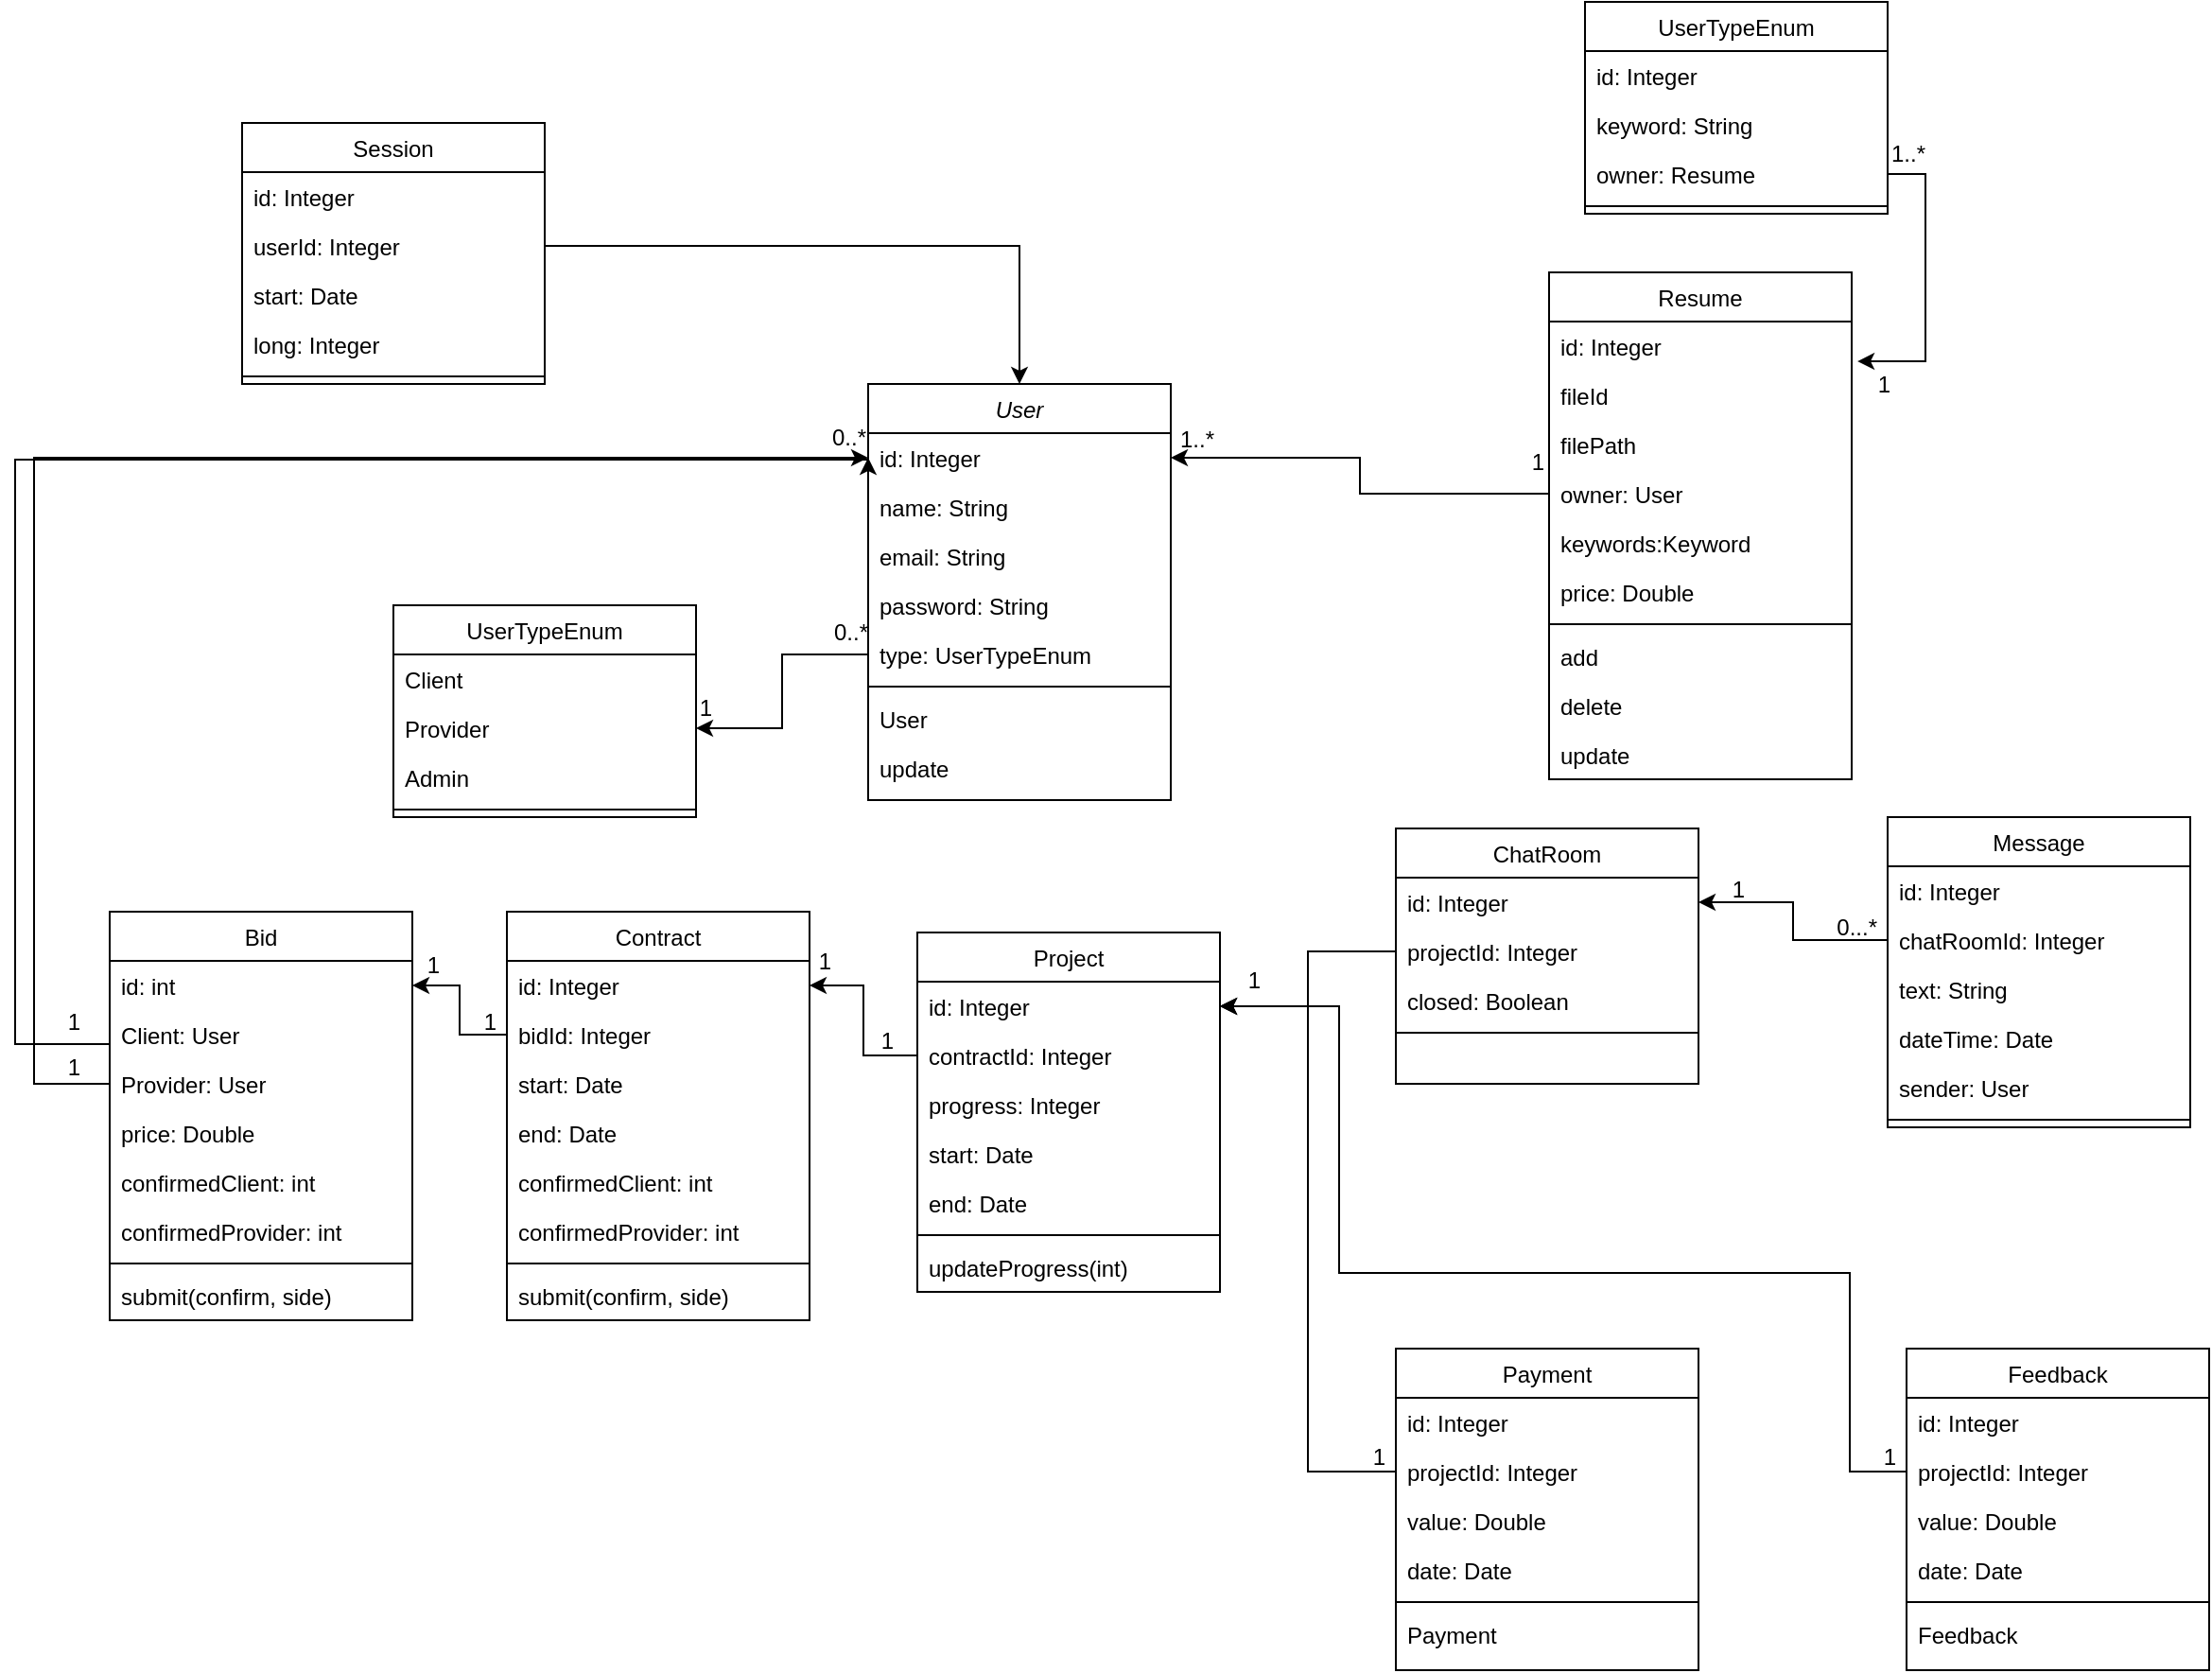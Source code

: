 <mxfile version="20.3.0" type="device"><diagram id="C5RBs43oDa-KdzZeNtuy" name="Page-1"><mxGraphModel dx="1422" dy="2034" grid="1" gridSize="10" guides="1" tooltips="1" connect="1" arrows="1" fold="1" page="1" pageScale="1" pageWidth="827" pageHeight="1169" math="0" shadow="0"><root><mxCell id="WIyWlLk6GJQsqaUBKTNV-0"/><mxCell id="WIyWlLk6GJQsqaUBKTNV-1" parent="WIyWlLk6GJQsqaUBKTNV-0"/><mxCell id="aTwOz52_rUfv6Ey9VNId-8" style="edgeStyle=orthogonalEdgeStyle;rounded=0;orthogonalLoop=1;jettySize=auto;html=1;entryX=1;entryY=0.5;entryDx=0;entryDy=0;exitX=0;exitY=0.5;exitDx=0;exitDy=0;" edge="1" parent="WIyWlLk6GJQsqaUBKTNV-1" source="aTwOz52_rUfv6Ey9VNId-9" target="aTwOz52_rUfv6Ey9VNId-6"><mxGeometry relative="1" as="geometry"/></mxCell><mxCell id="zkfFHV4jXpPFQw0GAbJ--0" value="User" style="swimlane;fontStyle=2;align=center;verticalAlign=top;childLayout=stackLayout;horizontal=1;startSize=26;horizontalStack=0;resizeParent=1;resizeLast=0;collapsible=1;marginBottom=0;rounded=0;shadow=0;strokeWidth=1;" parent="WIyWlLk6GJQsqaUBKTNV-1" vertex="1"><mxGeometry x="481" y="90" width="160" height="220" as="geometry"><mxRectangle x="230" y="140" width="160" height="26" as="alternateBounds"/></mxGeometry></mxCell><mxCell id="zkfFHV4jXpPFQw0GAbJ--1" value="id: Integer" style="text;align=left;verticalAlign=top;spacingLeft=4;spacingRight=4;overflow=hidden;rotatable=0;points=[[0,0.5],[1,0.5]];portConstraint=eastwest;" parent="zkfFHV4jXpPFQw0GAbJ--0" vertex="1"><mxGeometry y="26" width="160" height="26" as="geometry"/></mxCell><mxCell id="aTwOz52_rUfv6Ey9VNId-24" value="name: String" style="text;align=left;verticalAlign=top;spacingLeft=4;spacingRight=4;overflow=hidden;rotatable=0;points=[[0,0.5],[1,0.5]];portConstraint=eastwest;" vertex="1" parent="zkfFHV4jXpPFQw0GAbJ--0"><mxGeometry y="52" width="160" height="26" as="geometry"/></mxCell><mxCell id="zkfFHV4jXpPFQw0GAbJ--2" value="email: String" style="text;align=left;verticalAlign=top;spacingLeft=4;spacingRight=4;overflow=hidden;rotatable=0;points=[[0,0.5],[1,0.5]];portConstraint=eastwest;rounded=0;shadow=0;html=0;" parent="zkfFHV4jXpPFQw0GAbJ--0" vertex="1"><mxGeometry y="78" width="160" height="26" as="geometry"/></mxCell><mxCell id="zkfFHV4jXpPFQw0GAbJ--3" value="password: String" style="text;align=left;verticalAlign=top;spacingLeft=4;spacingRight=4;overflow=hidden;rotatable=0;points=[[0,0.5],[1,0.5]];portConstraint=eastwest;rounded=0;shadow=0;html=0;" parent="zkfFHV4jXpPFQw0GAbJ--0" vertex="1"><mxGeometry y="104" width="160" height="26" as="geometry"/></mxCell><mxCell id="aTwOz52_rUfv6Ey9VNId-9" value="type: UserTypeEnum" style="text;align=left;verticalAlign=top;spacingLeft=4;spacingRight=4;overflow=hidden;rotatable=0;points=[[0,0.5],[1,0.5]];portConstraint=eastwest;rounded=0;shadow=0;html=0;" vertex="1" parent="zkfFHV4jXpPFQw0GAbJ--0"><mxGeometry y="130" width="160" height="26" as="geometry"/></mxCell><mxCell id="zkfFHV4jXpPFQw0GAbJ--4" value="" style="line;html=1;strokeWidth=1;align=left;verticalAlign=middle;spacingTop=-1;spacingLeft=3;spacingRight=3;rotatable=0;labelPosition=right;points=[];portConstraint=eastwest;" parent="zkfFHV4jXpPFQw0GAbJ--0" vertex="1"><mxGeometry y="156" width="160" height="8" as="geometry"/></mxCell><mxCell id="aTwOz52_rUfv6Ey9VNId-0" value="User" style="text;align=left;verticalAlign=top;spacingLeft=4;spacingRight=4;overflow=hidden;rotatable=0;points=[[0,0.5],[1,0.5]];portConstraint=eastwest;" vertex="1" parent="zkfFHV4jXpPFQw0GAbJ--0"><mxGeometry y="164" width="160" height="26" as="geometry"/></mxCell><mxCell id="zkfFHV4jXpPFQw0GAbJ--5" value="update" style="text;align=left;verticalAlign=top;spacingLeft=4;spacingRight=4;overflow=hidden;rotatable=0;points=[[0,0.5],[1,0.5]];portConstraint=eastwest;" parent="zkfFHV4jXpPFQw0GAbJ--0" vertex="1"><mxGeometry y="190" width="160" height="26" as="geometry"/></mxCell><mxCell id="zkfFHV4jXpPFQw0GAbJ--6" value="Bid" style="swimlane;fontStyle=0;align=center;verticalAlign=top;childLayout=stackLayout;horizontal=1;startSize=26;horizontalStack=0;resizeParent=1;resizeLast=0;collapsible=1;marginBottom=0;rounded=0;shadow=0;strokeWidth=1;" parent="WIyWlLk6GJQsqaUBKTNV-1" vertex="1"><mxGeometry x="80" y="369" width="160" height="216" as="geometry"><mxRectangle x="130" y="380" width="160" height="26" as="alternateBounds"/></mxGeometry></mxCell><mxCell id="aTwOz52_rUfv6Ey9VNId-40" value="id: int" style="text;align=left;verticalAlign=top;spacingLeft=4;spacingRight=4;overflow=hidden;rotatable=0;points=[[0,0.5],[1,0.5]];portConstraint=eastwest;" vertex="1" parent="zkfFHV4jXpPFQw0GAbJ--6"><mxGeometry y="26" width="160" height="26" as="geometry"/></mxCell><mxCell id="zkfFHV4jXpPFQw0GAbJ--7" value="Client: User" style="text;align=left;verticalAlign=top;spacingLeft=4;spacingRight=4;overflow=hidden;rotatable=0;points=[[0,0.5],[1,0.5]];portConstraint=eastwest;" parent="zkfFHV4jXpPFQw0GAbJ--6" vertex="1"><mxGeometry y="52" width="160" height="26" as="geometry"/></mxCell><mxCell id="zkfFHV4jXpPFQw0GAbJ--8" value="Provider: User" style="text;align=left;verticalAlign=top;spacingLeft=4;spacingRight=4;overflow=hidden;rotatable=0;points=[[0,0.5],[1,0.5]];portConstraint=eastwest;rounded=0;shadow=0;html=0;" parent="zkfFHV4jXpPFQw0GAbJ--6" vertex="1"><mxGeometry y="78" width="160" height="26" as="geometry"/></mxCell><mxCell id="aTwOz52_rUfv6Ey9VNId-28" value="price: Double" style="text;align=left;verticalAlign=top;spacingLeft=4;spacingRight=4;overflow=hidden;rotatable=0;points=[[0,0.5],[1,0.5]];portConstraint=eastwest;" vertex="1" parent="zkfFHV4jXpPFQw0GAbJ--6"><mxGeometry y="104" width="160" height="26" as="geometry"/></mxCell><mxCell id="aTwOz52_rUfv6Ey9VNId-29" value="confirmedClient: int" style="text;align=left;verticalAlign=top;spacingLeft=4;spacingRight=4;overflow=hidden;rotatable=0;points=[[0,0.5],[1,0.5]];portConstraint=eastwest;" vertex="1" parent="zkfFHV4jXpPFQw0GAbJ--6"><mxGeometry y="130" width="160" height="26" as="geometry"/></mxCell><mxCell id="aTwOz52_rUfv6Ey9VNId-30" value="confirmedProvider: int" style="text;align=left;verticalAlign=top;spacingLeft=4;spacingRight=4;overflow=hidden;rotatable=0;points=[[0,0.5],[1,0.5]];portConstraint=eastwest;" vertex="1" parent="zkfFHV4jXpPFQw0GAbJ--6"><mxGeometry y="156" width="160" height="26" as="geometry"/></mxCell><mxCell id="zkfFHV4jXpPFQw0GAbJ--9" value="" style="line;html=1;strokeWidth=1;align=left;verticalAlign=middle;spacingTop=-1;spacingLeft=3;spacingRight=3;rotatable=0;labelPosition=right;points=[];portConstraint=eastwest;" parent="zkfFHV4jXpPFQw0GAbJ--6" vertex="1"><mxGeometry y="182" width="160" height="8" as="geometry"/></mxCell><mxCell id="zkfFHV4jXpPFQw0GAbJ--10" value="submit(confirm, side)" style="text;align=left;verticalAlign=top;spacingLeft=4;spacingRight=4;overflow=hidden;rotatable=0;points=[[0,0.5],[1,0.5]];portConstraint=eastwest;fontStyle=0" parent="zkfFHV4jXpPFQw0GAbJ--6" vertex="1"><mxGeometry y="190" width="160" height="26" as="geometry"/></mxCell><mxCell id="zkfFHV4jXpPFQw0GAbJ--17" value="Resume" style="swimlane;fontStyle=0;align=center;verticalAlign=top;childLayout=stackLayout;horizontal=1;startSize=26;horizontalStack=0;resizeParent=1;resizeLast=0;collapsible=1;marginBottom=0;rounded=0;shadow=0;strokeWidth=1;" parent="WIyWlLk6GJQsqaUBKTNV-1" vertex="1"><mxGeometry x="841" y="31" width="160" height="268" as="geometry"><mxRectangle x="550" y="140" width="160" height="26" as="alternateBounds"/></mxGeometry></mxCell><mxCell id="aTwOz52_rUfv6Ey9VNId-20" value="id: Integer" style="text;align=left;verticalAlign=top;spacingLeft=4;spacingRight=4;overflow=hidden;rotatable=0;points=[[0,0.5],[1,0.5]];portConstraint=eastwest;" vertex="1" parent="zkfFHV4jXpPFQw0GAbJ--17"><mxGeometry y="26" width="160" height="26" as="geometry"/></mxCell><mxCell id="zkfFHV4jXpPFQw0GAbJ--18" value="fileId" style="text;align=left;verticalAlign=top;spacingLeft=4;spacingRight=4;overflow=hidden;rotatable=0;points=[[0,0.5],[1,0.5]];portConstraint=eastwest;" parent="zkfFHV4jXpPFQw0GAbJ--17" vertex="1"><mxGeometry y="52" width="160" height="26" as="geometry"/></mxCell><mxCell id="zkfFHV4jXpPFQw0GAbJ--19" value="filePath" style="text;align=left;verticalAlign=top;spacingLeft=4;spacingRight=4;overflow=hidden;rotatable=0;points=[[0,0.5],[1,0.5]];portConstraint=eastwest;rounded=0;shadow=0;html=0;" parent="zkfFHV4jXpPFQw0GAbJ--17" vertex="1"><mxGeometry y="78" width="160" height="26" as="geometry"/></mxCell><mxCell id="zkfFHV4jXpPFQw0GAbJ--20" value="owner: User" style="text;align=left;verticalAlign=top;spacingLeft=4;spacingRight=4;overflow=hidden;rotatable=0;points=[[0,0.5],[1,0.5]];portConstraint=eastwest;rounded=0;shadow=0;html=0;" parent="zkfFHV4jXpPFQw0GAbJ--17" vertex="1"><mxGeometry y="104" width="160" height="26" as="geometry"/></mxCell><mxCell id="aTwOz52_rUfv6Ey9VNId-14" value="keywords:Keyword" style="text;align=left;verticalAlign=top;spacingLeft=4;spacingRight=4;overflow=hidden;rotatable=0;points=[[0,0.5],[1,0.5]];portConstraint=eastwest;rounded=0;shadow=0;html=0;" vertex="1" parent="zkfFHV4jXpPFQw0GAbJ--17"><mxGeometry y="130" width="160" height="26" as="geometry"/></mxCell><mxCell id="aTwOz52_rUfv6Ey9VNId-27" value="price: Double" style="text;align=left;verticalAlign=top;spacingLeft=4;spacingRight=4;overflow=hidden;rotatable=0;points=[[0,0.5],[1,0.5]];portConstraint=eastwest;" vertex="1" parent="zkfFHV4jXpPFQw0GAbJ--17"><mxGeometry y="156" width="160" height="26" as="geometry"/></mxCell><mxCell id="zkfFHV4jXpPFQw0GAbJ--23" value="" style="line;html=1;strokeWidth=1;align=left;verticalAlign=middle;spacingTop=-1;spacingLeft=3;spacingRight=3;rotatable=0;labelPosition=right;points=[];portConstraint=eastwest;" parent="zkfFHV4jXpPFQw0GAbJ--17" vertex="1"><mxGeometry y="182" width="160" height="8" as="geometry"/></mxCell><mxCell id="zkfFHV4jXpPFQw0GAbJ--24" value="add" style="text;align=left;verticalAlign=top;spacingLeft=4;spacingRight=4;overflow=hidden;rotatable=0;points=[[0,0.5],[1,0.5]];portConstraint=eastwest;" parent="zkfFHV4jXpPFQw0GAbJ--17" vertex="1"><mxGeometry y="190" width="160" height="26" as="geometry"/></mxCell><mxCell id="zkfFHV4jXpPFQw0GAbJ--25" value="delete" style="text;align=left;verticalAlign=top;spacingLeft=4;spacingRight=4;overflow=hidden;rotatable=0;points=[[0,0.5],[1,0.5]];portConstraint=eastwest;" parent="zkfFHV4jXpPFQw0GAbJ--17" vertex="1"><mxGeometry y="216" width="160" height="26" as="geometry"/></mxCell><mxCell id="aTwOz52_rUfv6Ey9VNId-13" value="update" style="text;align=left;verticalAlign=top;spacingLeft=4;spacingRight=4;overflow=hidden;rotatable=0;points=[[0,0.5],[1,0.5]];portConstraint=eastwest;" vertex="1" parent="zkfFHV4jXpPFQw0GAbJ--17"><mxGeometry y="242" width="160" height="26" as="geometry"/></mxCell><mxCell id="aTwOz52_rUfv6Ey9VNId-2" value="UserTypeEnum" style="swimlane;fontStyle=0;align=center;verticalAlign=top;childLayout=stackLayout;horizontal=1;startSize=26;horizontalStack=0;resizeParent=1;resizeLast=0;collapsible=1;marginBottom=0;rounded=0;shadow=0;strokeWidth=1;" vertex="1" parent="WIyWlLk6GJQsqaUBKTNV-1"><mxGeometry x="230" y="207" width="160" height="112" as="geometry"><mxRectangle x="340" y="380" width="170" height="26" as="alternateBounds"/></mxGeometry></mxCell><mxCell id="aTwOz52_rUfv6Ey9VNId-5" value="Client" style="text;align=left;verticalAlign=top;spacingLeft=4;spacingRight=4;overflow=hidden;rotatable=0;points=[[0,0.5],[1,0.5]];portConstraint=eastwest;rounded=0;shadow=0;html=0;" vertex="1" parent="aTwOz52_rUfv6Ey9VNId-2"><mxGeometry y="26" width="160" height="26" as="geometry"/></mxCell><mxCell id="aTwOz52_rUfv6Ey9VNId-6" value="Provider" style="text;align=left;verticalAlign=top;spacingLeft=4;spacingRight=4;overflow=hidden;rotatable=0;points=[[0,0.5],[1,0.5]];portConstraint=eastwest;rounded=0;shadow=0;html=0;" vertex="1" parent="aTwOz52_rUfv6Ey9VNId-2"><mxGeometry y="52" width="160" height="26" as="geometry"/></mxCell><mxCell id="aTwOz52_rUfv6Ey9VNId-7" value="Admin" style="text;align=left;verticalAlign=top;spacingLeft=4;spacingRight=4;overflow=hidden;rotatable=0;points=[[0,0.5],[1,0.5]];portConstraint=eastwest;rounded=0;shadow=0;html=0;" vertex="1" parent="aTwOz52_rUfv6Ey9VNId-2"><mxGeometry y="78" width="160" height="26" as="geometry"/></mxCell><mxCell id="aTwOz52_rUfv6Ey9VNId-4" value="" style="line;html=1;strokeWidth=1;align=left;verticalAlign=middle;spacingTop=-1;spacingLeft=3;spacingRight=3;rotatable=0;labelPosition=right;points=[];portConstraint=eastwest;" vertex="1" parent="aTwOz52_rUfv6Ey9VNId-2"><mxGeometry y="104" width="160" height="8" as="geometry"/></mxCell><mxCell id="aTwOz52_rUfv6Ey9VNId-11" value="1" style="resizable=0;align=right;verticalAlign=bottom;labelBackgroundColor=none;fontSize=12;" connectable="0" vertex="1" parent="WIyWlLk6GJQsqaUBKTNV-1"><mxGeometry x="400" y="270" as="geometry"/></mxCell><mxCell id="aTwOz52_rUfv6Ey9VNId-12" value="0..*" style="resizable=0;align=left;verticalAlign=bottom;labelBackgroundColor=none;fontSize=12;" connectable="0" vertex="1" parent="WIyWlLk6GJQsqaUBKTNV-1"><mxGeometry x="461" y="230" as="geometry"/></mxCell><mxCell id="aTwOz52_rUfv6Ey9VNId-15" value="UserTypeEnum" style="swimlane;fontStyle=0;align=center;verticalAlign=top;childLayout=stackLayout;horizontal=1;startSize=26;horizontalStack=0;resizeParent=1;resizeLast=0;collapsible=1;marginBottom=0;rounded=0;shadow=0;strokeWidth=1;" vertex="1" parent="WIyWlLk6GJQsqaUBKTNV-1"><mxGeometry x="860" y="-112" width="160" height="112" as="geometry"><mxRectangle x="340" y="380" width="170" height="26" as="alternateBounds"/></mxGeometry></mxCell><mxCell id="aTwOz52_rUfv6Ey9VNId-16" value="id: Integer" style="text;align=left;verticalAlign=top;spacingLeft=4;spacingRight=4;overflow=hidden;rotatable=0;points=[[0,0.5],[1,0.5]];portConstraint=eastwest;rounded=0;shadow=0;html=0;" vertex="1" parent="aTwOz52_rUfv6Ey9VNId-15"><mxGeometry y="26" width="160" height="26" as="geometry"/></mxCell><mxCell id="aTwOz52_rUfv6Ey9VNId-17" value="keyword: String" style="text;align=left;verticalAlign=top;spacingLeft=4;spacingRight=4;overflow=hidden;rotatable=0;points=[[0,0.5],[1,0.5]];portConstraint=eastwest;rounded=0;shadow=0;html=0;" vertex="1" parent="aTwOz52_rUfv6Ey9VNId-15"><mxGeometry y="52" width="160" height="26" as="geometry"/></mxCell><mxCell id="aTwOz52_rUfv6Ey9VNId-18" value="owner: Resume" style="text;align=left;verticalAlign=top;spacingLeft=4;spacingRight=4;overflow=hidden;rotatable=0;points=[[0,0.5],[1,0.5]];portConstraint=eastwest;rounded=0;shadow=0;html=0;" vertex="1" parent="aTwOz52_rUfv6Ey9VNId-15"><mxGeometry y="78" width="160" height="26" as="geometry"/></mxCell><mxCell id="aTwOz52_rUfv6Ey9VNId-19" value="" style="line;html=1;strokeWidth=1;align=left;verticalAlign=middle;spacingTop=-1;spacingLeft=3;spacingRight=3;rotatable=0;labelPosition=right;points=[];portConstraint=eastwest;" vertex="1" parent="aTwOz52_rUfv6Ey9VNId-15"><mxGeometry y="104" width="160" height="8" as="geometry"/></mxCell><mxCell id="aTwOz52_rUfv6Ey9VNId-21" style="edgeStyle=orthogonalEdgeStyle;rounded=0;orthogonalLoop=1;jettySize=auto;html=1;entryX=1.019;entryY=0.808;entryDx=0;entryDy=0;exitX=1;exitY=0.5;exitDx=0;exitDy=0;entryPerimeter=0;" edge="1" parent="WIyWlLk6GJQsqaUBKTNV-1" source="aTwOz52_rUfv6Ey9VNId-18" target="aTwOz52_rUfv6Ey9VNId-20"><mxGeometry relative="1" as="geometry"/></mxCell><mxCell id="aTwOz52_rUfv6Ey9VNId-22" value="1" style="resizable=0;align=right;verticalAlign=bottom;labelBackgroundColor=none;fontSize=12;" connectable="0" vertex="1" parent="WIyWlLk6GJQsqaUBKTNV-1"><mxGeometry x="1023" y="99" as="geometry"/></mxCell><mxCell id="aTwOz52_rUfv6Ey9VNId-23" value="1..*" style="resizable=0;align=left;verticalAlign=bottom;labelBackgroundColor=none;fontSize=12;" connectable="0" vertex="1" parent="WIyWlLk6GJQsqaUBKTNV-1"><mxGeometry x="960" y="10" as="geometry"><mxPoint x="60" y="-33" as="offset"/></mxGeometry></mxCell><mxCell id="aTwOz52_rUfv6Ey9VNId-25" style="edgeStyle=orthogonalEdgeStyle;rounded=0;orthogonalLoop=1;jettySize=auto;html=1;" edge="1" parent="WIyWlLk6GJQsqaUBKTNV-1" source="zkfFHV4jXpPFQw0GAbJ--20" target="zkfFHV4jXpPFQw0GAbJ--1"><mxGeometry relative="1" as="geometry"/></mxCell><mxCell id="aTwOz52_rUfv6Ey9VNId-31" style="edgeStyle=orthogonalEdgeStyle;rounded=0;orthogonalLoop=1;jettySize=auto;html=1;entryX=0;entryY=0.5;entryDx=0;entryDy=0;" edge="1" parent="WIyWlLk6GJQsqaUBKTNV-1" source="zkfFHV4jXpPFQw0GAbJ--7" target="zkfFHV4jXpPFQw0GAbJ--1"><mxGeometry relative="1" as="geometry"><Array as="points"><mxPoint x="30" y="439"/><mxPoint x="30" y="130"/></Array></mxGeometry></mxCell><mxCell id="aTwOz52_rUfv6Ey9VNId-34" value="1" style="resizable=0;align=right;verticalAlign=bottom;labelBackgroundColor=none;fontSize=12;" connectable="0" vertex="1" parent="WIyWlLk6GJQsqaUBKTNV-1"><mxGeometry x="840" y="140" as="geometry"/></mxCell><mxCell id="aTwOz52_rUfv6Ey9VNId-36" value="1..*" style="resizable=0;align=left;verticalAlign=bottom;labelBackgroundColor=none;fontSize=12;" connectable="0" vertex="1" parent="WIyWlLk6GJQsqaUBKTNV-1"><mxGeometry x="651" y="110" as="geometry"><mxPoint x="-7" y="18" as="offset"/></mxGeometry></mxCell><mxCell id="aTwOz52_rUfv6Ey9VNId-37" value="1" style="resizable=0;align=right;verticalAlign=bottom;labelBackgroundColor=none;fontSize=12;" connectable="0" vertex="1" parent="WIyWlLk6GJQsqaUBKTNV-1"><mxGeometry x="50" y="410" as="geometry"><mxPoint x="16" y="26" as="offset"/></mxGeometry></mxCell><mxCell id="aTwOz52_rUfv6Ey9VNId-38" value="1" style="resizable=0;align=right;verticalAlign=bottom;labelBackgroundColor=none;fontSize=12;" connectable="0" vertex="1" parent="WIyWlLk6GJQsqaUBKTNV-1"><mxGeometry x="66" y="460" as="geometry"/></mxCell><mxCell id="aTwOz52_rUfv6Ey9VNId-39" value="0..*" style="resizable=0;align=left;verticalAlign=bottom;labelBackgroundColor=none;fontSize=12;" connectable="0" vertex="1" parent="WIyWlLk6GJQsqaUBKTNV-1"><mxGeometry x="460" y="127" as="geometry"/></mxCell><mxCell id="aTwOz52_rUfv6Ey9VNId-42" value="Contract" style="swimlane;fontStyle=0;align=center;verticalAlign=top;childLayout=stackLayout;horizontal=1;startSize=26;horizontalStack=0;resizeParent=1;resizeLast=0;collapsible=1;marginBottom=0;rounded=0;shadow=0;strokeWidth=1;" vertex="1" parent="WIyWlLk6GJQsqaUBKTNV-1"><mxGeometry x="290" y="369" width="160" height="216" as="geometry"><mxRectangle x="130" y="380" width="160" height="26" as="alternateBounds"/></mxGeometry></mxCell><mxCell id="aTwOz52_rUfv6Ey9VNId-43" value="id: Integer" style="text;align=left;verticalAlign=top;spacingLeft=4;spacingRight=4;overflow=hidden;rotatable=0;points=[[0,0.5],[1,0.5]];portConstraint=eastwest;" vertex="1" parent="aTwOz52_rUfv6Ey9VNId-42"><mxGeometry y="26" width="160" height="26" as="geometry"/></mxCell><mxCell id="aTwOz52_rUfv6Ey9VNId-44" value="bidId: Integer" style="text;align=left;verticalAlign=top;spacingLeft=4;spacingRight=4;overflow=hidden;rotatable=0;points=[[0,0.5],[1,0.5]];portConstraint=eastwest;" vertex="1" parent="aTwOz52_rUfv6Ey9VNId-42"><mxGeometry y="52" width="160" height="26" as="geometry"/></mxCell><mxCell id="aTwOz52_rUfv6Ey9VNId-45" value="start: Date" style="text;align=left;verticalAlign=top;spacingLeft=4;spacingRight=4;overflow=hidden;rotatable=0;points=[[0,0.5],[1,0.5]];portConstraint=eastwest;rounded=0;shadow=0;html=0;" vertex="1" parent="aTwOz52_rUfv6Ey9VNId-42"><mxGeometry y="78" width="160" height="26" as="geometry"/></mxCell><mxCell id="aTwOz52_rUfv6Ey9VNId-46" value="end: Date" style="text;align=left;verticalAlign=top;spacingLeft=4;spacingRight=4;overflow=hidden;rotatable=0;points=[[0,0.5],[1,0.5]];portConstraint=eastwest;" vertex="1" parent="aTwOz52_rUfv6Ey9VNId-42"><mxGeometry y="104" width="160" height="26" as="geometry"/></mxCell><mxCell id="aTwOz52_rUfv6Ey9VNId-47" value="confirmedClient: int" style="text;align=left;verticalAlign=top;spacingLeft=4;spacingRight=4;overflow=hidden;rotatable=0;points=[[0,0.5],[1,0.5]];portConstraint=eastwest;" vertex="1" parent="aTwOz52_rUfv6Ey9VNId-42"><mxGeometry y="130" width="160" height="26" as="geometry"/></mxCell><mxCell id="aTwOz52_rUfv6Ey9VNId-48" value="confirmedProvider: int" style="text;align=left;verticalAlign=top;spacingLeft=4;spacingRight=4;overflow=hidden;rotatable=0;points=[[0,0.5],[1,0.5]];portConstraint=eastwest;" vertex="1" parent="aTwOz52_rUfv6Ey9VNId-42"><mxGeometry y="156" width="160" height="26" as="geometry"/></mxCell><mxCell id="aTwOz52_rUfv6Ey9VNId-49" value="" style="line;html=1;strokeWidth=1;align=left;verticalAlign=middle;spacingTop=-1;spacingLeft=3;spacingRight=3;rotatable=0;labelPosition=right;points=[];portConstraint=eastwest;" vertex="1" parent="aTwOz52_rUfv6Ey9VNId-42"><mxGeometry y="182" width="160" height="8" as="geometry"/></mxCell><mxCell id="aTwOz52_rUfv6Ey9VNId-50" value="submit(confirm, side)" style="text;align=left;verticalAlign=top;spacingLeft=4;spacingRight=4;overflow=hidden;rotatable=0;points=[[0,0.5],[1,0.5]];portConstraint=eastwest;fontStyle=0" vertex="1" parent="aTwOz52_rUfv6Ey9VNId-42"><mxGeometry y="190" width="160" height="26" as="geometry"/></mxCell><mxCell id="aTwOz52_rUfv6Ey9VNId-51" style="edgeStyle=orthogonalEdgeStyle;rounded=0;orthogonalLoop=1;jettySize=auto;html=1;entryX=1;entryY=0.5;entryDx=0;entryDy=0;" edge="1" parent="WIyWlLk6GJQsqaUBKTNV-1" source="aTwOz52_rUfv6Ey9VNId-44" target="aTwOz52_rUfv6Ey9VNId-40"><mxGeometry relative="1" as="geometry"/></mxCell><mxCell id="aTwOz52_rUfv6Ey9VNId-52" value="Project" style="swimlane;fontStyle=0;align=center;verticalAlign=top;childLayout=stackLayout;horizontal=1;startSize=26;horizontalStack=0;resizeParent=1;resizeLast=0;collapsible=1;marginBottom=0;rounded=0;shadow=0;strokeWidth=1;" vertex="1" parent="WIyWlLk6GJQsqaUBKTNV-1"><mxGeometry x="507" y="380" width="160" height="190" as="geometry"><mxRectangle x="130" y="380" width="160" height="26" as="alternateBounds"/></mxGeometry></mxCell><mxCell id="aTwOz52_rUfv6Ey9VNId-53" value="id: Integer" style="text;align=left;verticalAlign=top;spacingLeft=4;spacingRight=4;overflow=hidden;rotatable=0;points=[[0,0.5],[1,0.5]];portConstraint=eastwest;" vertex="1" parent="aTwOz52_rUfv6Ey9VNId-52"><mxGeometry y="26" width="160" height="26" as="geometry"/></mxCell><mxCell id="aTwOz52_rUfv6Ey9VNId-54" value="contractId: Integer" style="text;align=left;verticalAlign=top;spacingLeft=4;spacingRight=4;overflow=hidden;rotatable=0;points=[[0,0.5],[1,0.5]];portConstraint=eastwest;" vertex="1" parent="aTwOz52_rUfv6Ey9VNId-52"><mxGeometry y="52" width="160" height="26" as="geometry"/></mxCell><mxCell id="aTwOz52_rUfv6Ey9VNId-55" value="progress: Integer" style="text;align=left;verticalAlign=top;spacingLeft=4;spacingRight=4;overflow=hidden;rotatable=0;points=[[0,0.5],[1,0.5]];portConstraint=eastwest;rounded=0;shadow=0;html=0;" vertex="1" parent="aTwOz52_rUfv6Ey9VNId-52"><mxGeometry y="78" width="160" height="26" as="geometry"/></mxCell><mxCell id="aTwOz52_rUfv6Ey9VNId-56" value="start: Date" style="text;align=left;verticalAlign=top;spacingLeft=4;spacingRight=4;overflow=hidden;rotatable=0;points=[[0,0.5],[1,0.5]];portConstraint=eastwest;" vertex="1" parent="aTwOz52_rUfv6Ey9VNId-52"><mxGeometry y="104" width="160" height="26" as="geometry"/></mxCell><mxCell id="aTwOz52_rUfv6Ey9VNId-57" value="end: Date" style="text;align=left;verticalAlign=top;spacingLeft=4;spacingRight=4;overflow=hidden;rotatable=0;points=[[0,0.5],[1,0.5]];portConstraint=eastwest;" vertex="1" parent="aTwOz52_rUfv6Ey9VNId-52"><mxGeometry y="130" width="160" height="26" as="geometry"/></mxCell><mxCell id="aTwOz52_rUfv6Ey9VNId-59" value="" style="line;html=1;strokeWidth=1;align=left;verticalAlign=middle;spacingTop=-1;spacingLeft=3;spacingRight=3;rotatable=0;labelPosition=right;points=[];portConstraint=eastwest;" vertex="1" parent="aTwOz52_rUfv6Ey9VNId-52"><mxGeometry y="156" width="160" height="8" as="geometry"/></mxCell><mxCell id="aTwOz52_rUfv6Ey9VNId-60" value="updateProgress(int)" style="text;align=left;verticalAlign=top;spacingLeft=4;spacingRight=4;overflow=hidden;rotatable=0;points=[[0,0.5],[1,0.5]];portConstraint=eastwest;fontStyle=0" vertex="1" parent="aTwOz52_rUfv6Ey9VNId-52"><mxGeometry y="164" width="160" height="26" as="geometry"/></mxCell><mxCell id="aTwOz52_rUfv6Ey9VNId-61" style="edgeStyle=orthogonalEdgeStyle;rounded=0;orthogonalLoop=1;jettySize=auto;html=1;entryX=1;entryY=0.5;entryDx=0;entryDy=0;" edge="1" parent="WIyWlLk6GJQsqaUBKTNV-1" source="aTwOz52_rUfv6Ey9VNId-54" target="aTwOz52_rUfv6Ey9VNId-43"><mxGeometry relative="1" as="geometry"/></mxCell><mxCell id="aTwOz52_rUfv6Ey9VNId-62" value="Payment" style="swimlane;fontStyle=0;align=center;verticalAlign=top;childLayout=stackLayout;horizontal=1;startSize=26;horizontalStack=0;resizeParent=1;resizeLast=0;collapsible=1;marginBottom=0;rounded=0;shadow=0;strokeWidth=1;" vertex="1" parent="WIyWlLk6GJQsqaUBKTNV-1"><mxGeometry x="760" y="600" width="160" height="170" as="geometry"><mxRectangle x="130" y="380" width="160" height="26" as="alternateBounds"/></mxGeometry></mxCell><mxCell id="aTwOz52_rUfv6Ey9VNId-63" value="id: Integer" style="text;align=left;verticalAlign=top;spacingLeft=4;spacingRight=4;overflow=hidden;rotatable=0;points=[[0,0.5],[1,0.5]];portConstraint=eastwest;" vertex="1" parent="aTwOz52_rUfv6Ey9VNId-62"><mxGeometry y="26" width="160" height="26" as="geometry"/></mxCell><mxCell id="aTwOz52_rUfv6Ey9VNId-64" value="projectId: Integer" style="text;align=left;verticalAlign=top;spacingLeft=4;spacingRight=4;overflow=hidden;rotatable=0;points=[[0,0.5],[1,0.5]];portConstraint=eastwest;" vertex="1" parent="aTwOz52_rUfv6Ey9VNId-62"><mxGeometry y="52" width="160" height="26" as="geometry"/></mxCell><mxCell id="aTwOz52_rUfv6Ey9VNId-65" value="value: Double" style="text;align=left;verticalAlign=top;spacingLeft=4;spacingRight=4;overflow=hidden;rotatable=0;points=[[0,0.5],[1,0.5]];portConstraint=eastwest;rounded=0;shadow=0;html=0;" vertex="1" parent="aTwOz52_rUfv6Ey9VNId-62"><mxGeometry y="78" width="160" height="26" as="geometry"/></mxCell><mxCell id="aTwOz52_rUfv6Ey9VNId-66" value="date: Date" style="text;align=left;verticalAlign=top;spacingLeft=4;spacingRight=4;overflow=hidden;rotatable=0;points=[[0,0.5],[1,0.5]];portConstraint=eastwest;" vertex="1" parent="aTwOz52_rUfv6Ey9VNId-62"><mxGeometry y="104" width="160" height="26" as="geometry"/></mxCell><mxCell id="aTwOz52_rUfv6Ey9VNId-68" value="" style="line;html=1;strokeWidth=1;align=left;verticalAlign=middle;spacingTop=-1;spacingLeft=3;spacingRight=3;rotatable=0;labelPosition=right;points=[];portConstraint=eastwest;" vertex="1" parent="aTwOz52_rUfv6Ey9VNId-62"><mxGeometry y="130" width="160" height="8" as="geometry"/></mxCell><mxCell id="aTwOz52_rUfv6Ey9VNId-69" value="Payment" style="text;align=left;verticalAlign=top;spacingLeft=4;spacingRight=4;overflow=hidden;rotatable=0;points=[[0,0.5],[1,0.5]];portConstraint=eastwest;fontStyle=0" vertex="1" parent="aTwOz52_rUfv6Ey9VNId-62"><mxGeometry y="138" width="160" height="26" as="geometry"/></mxCell><mxCell id="aTwOz52_rUfv6Ey9VNId-70" style="edgeStyle=orthogonalEdgeStyle;rounded=0;orthogonalLoop=1;jettySize=auto;html=1;entryX=1;entryY=0.5;entryDx=0;entryDy=0;" edge="1" parent="WIyWlLk6GJQsqaUBKTNV-1" source="aTwOz52_rUfv6Ey9VNId-64" target="aTwOz52_rUfv6Ey9VNId-53"><mxGeometry relative="1" as="geometry"/></mxCell><mxCell id="aTwOz52_rUfv6Ey9VNId-71" value="1" style="resizable=0;align=right;verticalAlign=bottom;labelBackgroundColor=none;fontSize=12;" connectable="0" vertex="1" parent="WIyWlLk6GJQsqaUBKTNV-1"><mxGeometry x="270" y="410" as="geometry"><mxPoint x="16" y="26" as="offset"/></mxGeometry></mxCell><mxCell id="aTwOz52_rUfv6Ey9VNId-72" value="1" style="resizable=0;align=right;verticalAlign=bottom;labelBackgroundColor=none;fontSize=12;" connectable="0" vertex="1" parent="WIyWlLk6GJQsqaUBKTNV-1"><mxGeometry x="240" y="380" as="geometry"><mxPoint x="16" y="26" as="offset"/></mxGeometry></mxCell><mxCell id="aTwOz52_rUfv6Ey9VNId-73" value="1" style="resizable=0;align=right;verticalAlign=bottom;labelBackgroundColor=none;fontSize=12;" connectable="0" vertex="1" parent="WIyWlLk6GJQsqaUBKTNV-1"><mxGeometry x="447" y="378" as="geometry"><mxPoint x="16" y="26" as="offset"/></mxGeometry></mxCell><mxCell id="aTwOz52_rUfv6Ey9VNId-74" value="1" style="resizable=0;align=right;verticalAlign=bottom;labelBackgroundColor=none;fontSize=12;" connectable="0" vertex="1" parent="WIyWlLk6GJQsqaUBKTNV-1"><mxGeometry x="480" y="420" as="geometry"><mxPoint x="16" y="26" as="offset"/></mxGeometry></mxCell><mxCell id="aTwOz52_rUfv6Ey9VNId-75" value="1" style="resizable=0;align=right;verticalAlign=bottom;labelBackgroundColor=none;fontSize=12;" connectable="0" vertex="1" parent="WIyWlLk6GJQsqaUBKTNV-1"><mxGeometry x="674" y="388" as="geometry"><mxPoint x="16" y="26" as="offset"/></mxGeometry></mxCell><mxCell id="aTwOz52_rUfv6Ey9VNId-76" value="1" style="resizable=0;align=right;verticalAlign=bottom;labelBackgroundColor=none;fontSize=12;" connectable="0" vertex="1" parent="WIyWlLk6GJQsqaUBKTNV-1"><mxGeometry x="740" y="640" as="geometry"><mxPoint x="16" y="26" as="offset"/></mxGeometry></mxCell><mxCell id="aTwOz52_rUfv6Ey9VNId-77" value="ChatRoom" style="swimlane;fontStyle=0;align=center;verticalAlign=top;childLayout=stackLayout;horizontal=1;startSize=26;horizontalStack=0;resizeParent=1;resizeLast=0;collapsible=1;marginBottom=0;rounded=0;shadow=0;strokeWidth=1;" vertex="1" parent="WIyWlLk6GJQsqaUBKTNV-1"><mxGeometry x="760" y="325" width="160" height="135" as="geometry"><mxRectangle x="130" y="380" width="160" height="26" as="alternateBounds"/></mxGeometry></mxCell><mxCell id="aTwOz52_rUfv6Ey9VNId-78" value="id: Integer" style="text;align=left;verticalAlign=top;spacingLeft=4;spacingRight=4;overflow=hidden;rotatable=0;points=[[0,0.5],[1,0.5]];portConstraint=eastwest;" vertex="1" parent="aTwOz52_rUfv6Ey9VNId-77"><mxGeometry y="26" width="160" height="26" as="geometry"/></mxCell><mxCell id="aTwOz52_rUfv6Ey9VNId-79" value="projectId: Integer" style="text;align=left;verticalAlign=top;spacingLeft=4;spacingRight=4;overflow=hidden;rotatable=0;points=[[0,0.5],[1,0.5]];portConstraint=eastwest;" vertex="1" parent="aTwOz52_rUfv6Ey9VNId-77"><mxGeometry y="52" width="160" height="26" as="geometry"/></mxCell><mxCell id="aTwOz52_rUfv6Ey9VNId-81" value="closed: Boolean" style="text;align=left;verticalAlign=top;spacingLeft=4;spacingRight=4;overflow=hidden;rotatable=0;points=[[0,0.5],[1,0.5]];portConstraint=eastwest;" vertex="1" parent="aTwOz52_rUfv6Ey9VNId-77"><mxGeometry y="78" width="160" height="26" as="geometry"/></mxCell><mxCell id="aTwOz52_rUfv6Ey9VNId-82" value="" style="line;html=1;strokeWidth=1;align=left;verticalAlign=middle;spacingTop=-1;spacingLeft=3;spacingRight=3;rotatable=0;labelPosition=right;points=[];portConstraint=eastwest;" vertex="1" parent="aTwOz52_rUfv6Ey9VNId-77"><mxGeometry y="104" width="160" height="8" as="geometry"/></mxCell><mxCell id="aTwOz52_rUfv6Ey9VNId-84" style="edgeStyle=orthogonalEdgeStyle;rounded=0;orthogonalLoop=1;jettySize=auto;html=1;entryX=1;entryY=0.5;entryDx=0;entryDy=0;" edge="1" parent="WIyWlLk6GJQsqaUBKTNV-1" source="aTwOz52_rUfv6Ey9VNId-79" target="aTwOz52_rUfv6Ey9VNId-53"><mxGeometry relative="1" as="geometry"/></mxCell><mxCell id="aTwOz52_rUfv6Ey9VNId-85" value="1" style="resizable=0;align=right;verticalAlign=bottom;labelBackgroundColor=none;fontSize=12;" connectable="0" vertex="1" parent="WIyWlLk6GJQsqaUBKTNV-1"><mxGeometry x="1073" y="319" as="geometry"><mxPoint x="16" y="26" as="offset"/></mxGeometry></mxCell><mxCell id="aTwOz52_rUfv6Ey9VNId-86" value="Message" style="swimlane;fontStyle=0;align=center;verticalAlign=top;childLayout=stackLayout;horizontal=1;startSize=26;horizontalStack=0;resizeParent=1;resizeLast=0;collapsible=1;marginBottom=0;rounded=0;shadow=0;strokeWidth=1;" vertex="1" parent="WIyWlLk6GJQsqaUBKTNV-1"><mxGeometry x="1020" y="319" width="160" height="164" as="geometry"><mxRectangle x="130" y="380" width="160" height="26" as="alternateBounds"/></mxGeometry></mxCell><mxCell id="aTwOz52_rUfv6Ey9VNId-87" value="id: Integer" style="text;align=left;verticalAlign=top;spacingLeft=4;spacingRight=4;overflow=hidden;rotatable=0;points=[[0,0.5],[1,0.5]];portConstraint=eastwest;" vertex="1" parent="aTwOz52_rUfv6Ey9VNId-86"><mxGeometry y="26" width="160" height="26" as="geometry"/></mxCell><mxCell id="aTwOz52_rUfv6Ey9VNId-88" value="chatRoomId: Integer" style="text;align=left;verticalAlign=top;spacingLeft=4;spacingRight=4;overflow=hidden;rotatable=0;points=[[0,0.5],[1,0.5]];portConstraint=eastwest;" vertex="1" parent="aTwOz52_rUfv6Ey9VNId-86"><mxGeometry y="52" width="160" height="26" as="geometry"/></mxCell><mxCell id="aTwOz52_rUfv6Ey9VNId-89" value="text: String" style="text;align=left;verticalAlign=top;spacingLeft=4;spacingRight=4;overflow=hidden;rotatable=0;points=[[0,0.5],[1,0.5]];portConstraint=eastwest;" vertex="1" parent="aTwOz52_rUfv6Ey9VNId-86"><mxGeometry y="78" width="160" height="26" as="geometry"/></mxCell><mxCell id="aTwOz52_rUfv6Ey9VNId-91" value="dateTime: Date" style="text;align=left;verticalAlign=top;spacingLeft=4;spacingRight=4;overflow=hidden;rotatable=0;points=[[0,0.5],[1,0.5]];portConstraint=eastwest;" vertex="1" parent="aTwOz52_rUfv6Ey9VNId-86"><mxGeometry y="104" width="160" height="26" as="geometry"/></mxCell><mxCell id="aTwOz52_rUfv6Ey9VNId-93" value="sender: User" style="text;align=left;verticalAlign=top;spacingLeft=4;spacingRight=4;overflow=hidden;rotatable=0;points=[[0,0.5],[1,0.5]];portConstraint=eastwest;" vertex="1" parent="aTwOz52_rUfv6Ey9VNId-86"><mxGeometry y="130" width="160" height="26" as="geometry"/></mxCell><mxCell id="aTwOz52_rUfv6Ey9VNId-90" value="" style="line;html=1;strokeWidth=1;align=left;verticalAlign=middle;spacingTop=-1;spacingLeft=3;spacingRight=3;rotatable=0;labelPosition=right;points=[];portConstraint=eastwest;" vertex="1" parent="aTwOz52_rUfv6Ey9VNId-86"><mxGeometry y="156" width="160" height="8" as="geometry"/></mxCell><mxCell id="aTwOz52_rUfv6Ey9VNId-92" style="edgeStyle=orthogonalEdgeStyle;rounded=0;orthogonalLoop=1;jettySize=auto;html=1;entryX=1;entryY=0.5;entryDx=0;entryDy=0;" edge="1" parent="WIyWlLk6GJQsqaUBKTNV-1" source="aTwOz52_rUfv6Ey9VNId-88" target="aTwOz52_rUfv6Ey9VNId-78"><mxGeometry relative="1" as="geometry"/></mxCell><mxCell id="aTwOz52_rUfv6Ey9VNId-94" value="0...*" style="resizable=0;align=right;verticalAlign=bottom;labelBackgroundColor=none;fontSize=12;" connectable="0" vertex="1" parent="WIyWlLk6GJQsqaUBKTNV-1"><mxGeometry x="1000" y="360" as="geometry"><mxPoint x="16" y="26" as="offset"/></mxGeometry></mxCell><mxCell id="aTwOz52_rUfv6Ey9VNId-95" value="1" style="resizable=0;align=right;verticalAlign=bottom;labelBackgroundColor=none;fontSize=12;" connectable="0" vertex="1" parent="WIyWlLk6GJQsqaUBKTNV-1"><mxGeometry x="930" y="340" as="geometry"><mxPoint x="16" y="26" as="offset"/></mxGeometry></mxCell><mxCell id="aTwOz52_rUfv6Ey9VNId-96" value="Feedback" style="swimlane;fontStyle=0;align=center;verticalAlign=top;childLayout=stackLayout;horizontal=1;startSize=26;horizontalStack=0;resizeParent=1;resizeLast=0;collapsible=1;marginBottom=0;rounded=0;shadow=0;strokeWidth=1;" vertex="1" parent="WIyWlLk6GJQsqaUBKTNV-1"><mxGeometry x="1030" y="600" width="160" height="170" as="geometry"><mxRectangle x="130" y="380" width="160" height="26" as="alternateBounds"/></mxGeometry></mxCell><mxCell id="aTwOz52_rUfv6Ey9VNId-97" value="id: Integer" style="text;align=left;verticalAlign=top;spacingLeft=4;spacingRight=4;overflow=hidden;rotatable=0;points=[[0,0.5],[1,0.5]];portConstraint=eastwest;" vertex="1" parent="aTwOz52_rUfv6Ey9VNId-96"><mxGeometry y="26" width="160" height="26" as="geometry"/></mxCell><mxCell id="aTwOz52_rUfv6Ey9VNId-98" value="projectId: Integer" style="text;align=left;verticalAlign=top;spacingLeft=4;spacingRight=4;overflow=hidden;rotatable=0;points=[[0,0.5],[1,0.5]];portConstraint=eastwest;" vertex="1" parent="aTwOz52_rUfv6Ey9VNId-96"><mxGeometry y="52" width="160" height="26" as="geometry"/></mxCell><mxCell id="aTwOz52_rUfv6Ey9VNId-99" value="value: Double" style="text;align=left;verticalAlign=top;spacingLeft=4;spacingRight=4;overflow=hidden;rotatable=0;points=[[0,0.5],[1,0.5]];portConstraint=eastwest;rounded=0;shadow=0;html=0;" vertex="1" parent="aTwOz52_rUfv6Ey9VNId-96"><mxGeometry y="78" width="160" height="26" as="geometry"/></mxCell><mxCell id="aTwOz52_rUfv6Ey9VNId-100" value="date: Date" style="text;align=left;verticalAlign=top;spacingLeft=4;spacingRight=4;overflow=hidden;rotatable=0;points=[[0,0.5],[1,0.5]];portConstraint=eastwest;" vertex="1" parent="aTwOz52_rUfv6Ey9VNId-96"><mxGeometry y="104" width="160" height="26" as="geometry"/></mxCell><mxCell id="aTwOz52_rUfv6Ey9VNId-101" value="" style="line;html=1;strokeWidth=1;align=left;verticalAlign=middle;spacingTop=-1;spacingLeft=3;spacingRight=3;rotatable=0;labelPosition=right;points=[];portConstraint=eastwest;" vertex="1" parent="aTwOz52_rUfv6Ey9VNId-96"><mxGeometry y="130" width="160" height="8" as="geometry"/></mxCell><mxCell id="aTwOz52_rUfv6Ey9VNId-102" value="Feedback" style="text;align=left;verticalAlign=top;spacingLeft=4;spacingRight=4;overflow=hidden;rotatable=0;points=[[0,0.5],[1,0.5]];portConstraint=eastwest;fontStyle=0" vertex="1" parent="aTwOz52_rUfv6Ey9VNId-96"><mxGeometry y="138" width="160" height="26" as="geometry"/></mxCell><mxCell id="aTwOz52_rUfv6Ey9VNId-103" style="edgeStyle=orthogonalEdgeStyle;rounded=0;orthogonalLoop=1;jettySize=auto;html=1;entryX=1;entryY=0.5;entryDx=0;entryDy=0;" edge="1" parent="WIyWlLk6GJQsqaUBKTNV-1" source="aTwOz52_rUfv6Ey9VNId-98" target="aTwOz52_rUfv6Ey9VNId-53"><mxGeometry relative="1" as="geometry"><Array as="points"><mxPoint x="1000" y="665"/><mxPoint x="1000" y="560"/><mxPoint x="730" y="560"/><mxPoint x="730" y="419"/></Array></mxGeometry></mxCell><mxCell id="aTwOz52_rUfv6Ey9VNId-104" value="1" style="resizable=0;align=right;verticalAlign=bottom;labelBackgroundColor=none;fontSize=12;" connectable="0" vertex="1" parent="WIyWlLk6GJQsqaUBKTNV-1"><mxGeometry x="1010" y="640" as="geometry"><mxPoint x="16" y="26" as="offset"/></mxGeometry></mxCell><mxCell id="aTwOz52_rUfv6Ey9VNId-105" value="Session" style="swimlane;fontStyle=0;align=center;verticalAlign=top;childLayout=stackLayout;horizontal=1;startSize=26;horizontalStack=0;resizeParent=1;resizeLast=0;collapsible=1;marginBottom=0;rounded=0;shadow=0;strokeWidth=1;" vertex="1" parent="WIyWlLk6GJQsqaUBKTNV-1"><mxGeometry x="150" y="-48" width="160" height="138" as="geometry"><mxRectangle x="340" y="380" width="170" height="26" as="alternateBounds"/></mxGeometry></mxCell><mxCell id="aTwOz52_rUfv6Ey9VNId-110" value="id: Integer" style="text;align=left;verticalAlign=top;spacingLeft=4;spacingRight=4;overflow=hidden;rotatable=0;points=[[0,0.5],[1,0.5]];portConstraint=eastwest;rounded=0;shadow=0;html=0;" vertex="1" parent="aTwOz52_rUfv6Ey9VNId-105"><mxGeometry y="26" width="160" height="26" as="geometry"/></mxCell><mxCell id="aTwOz52_rUfv6Ey9VNId-106" value="userId: Integer" style="text;align=left;verticalAlign=top;spacingLeft=4;spacingRight=4;overflow=hidden;rotatable=0;points=[[0,0.5],[1,0.5]];portConstraint=eastwest;rounded=0;shadow=0;html=0;" vertex="1" parent="aTwOz52_rUfv6Ey9VNId-105"><mxGeometry y="52" width="160" height="26" as="geometry"/></mxCell><mxCell id="aTwOz52_rUfv6Ey9VNId-107" value="start: Date" style="text;align=left;verticalAlign=top;spacingLeft=4;spacingRight=4;overflow=hidden;rotatable=0;points=[[0,0.5],[1,0.5]];portConstraint=eastwest;rounded=0;shadow=0;html=0;" vertex="1" parent="aTwOz52_rUfv6Ey9VNId-105"><mxGeometry y="78" width="160" height="26" as="geometry"/></mxCell><mxCell id="aTwOz52_rUfv6Ey9VNId-108" value="long: Integer" style="text;align=left;verticalAlign=top;spacingLeft=4;spacingRight=4;overflow=hidden;rotatable=0;points=[[0,0.5],[1,0.5]];portConstraint=eastwest;rounded=0;shadow=0;html=0;" vertex="1" parent="aTwOz52_rUfv6Ey9VNId-105"><mxGeometry y="104" width="160" height="26" as="geometry"/></mxCell><mxCell id="aTwOz52_rUfv6Ey9VNId-109" value="" style="line;html=1;strokeWidth=1;align=left;verticalAlign=middle;spacingTop=-1;spacingLeft=3;spacingRight=3;rotatable=0;labelPosition=right;points=[];portConstraint=eastwest;" vertex="1" parent="aTwOz52_rUfv6Ey9VNId-105"><mxGeometry y="130" width="160" height="8" as="geometry"/></mxCell><mxCell id="aTwOz52_rUfv6Ey9VNId-111" style="edgeStyle=orthogonalEdgeStyle;rounded=0;orthogonalLoop=1;jettySize=auto;html=1;" edge="1" parent="WIyWlLk6GJQsqaUBKTNV-1" source="aTwOz52_rUfv6Ey9VNId-106" target="zkfFHV4jXpPFQw0GAbJ--0"><mxGeometry relative="1" as="geometry"/></mxCell><mxCell id="aTwOz52_rUfv6Ey9VNId-112" style="edgeStyle=orthogonalEdgeStyle;rounded=0;orthogonalLoop=1;jettySize=auto;html=1;" edge="1" parent="WIyWlLk6GJQsqaUBKTNV-1" source="zkfFHV4jXpPFQw0GAbJ--8" target="zkfFHV4jXpPFQw0GAbJ--1"><mxGeometry relative="1" as="geometry"><Array as="points"><mxPoint x="40" y="460"/><mxPoint x="40" y="129"/></Array></mxGeometry></mxCell></root></mxGraphModel></diagram></mxfile>